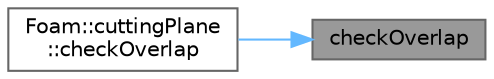 digraph "checkOverlap"
{
 // LATEX_PDF_SIZE
  bgcolor="transparent";
  edge [fontname=Helvetica,fontsize=10,labelfontname=Helvetica,labelfontsize=10];
  node [fontname=Helvetica,fontsize=10,shape=box,height=0.2,width=0.4];
  rankdir="RL";
  Node1 [id="Node000001",label="checkOverlap",height=0.2,width=0.4,color="gray40", fillcolor="grey60", style="filled", fontcolor="black",tooltip=" "];
  Node1 -> Node2 [id="edge1_Node000001_Node000002",dir="back",color="steelblue1",style="solid",tooltip=" "];
  Node2 [id="Node000002",label="Foam::cuttingPlane\l::checkOverlap",height=0.2,width=0.4,color="grey40", fillcolor="white", style="filled",URL="$classFoam_1_1cuttingPlane.html#a1c3b9bf59613a85f9aca15e39da90b32",tooltip=" "];
}
